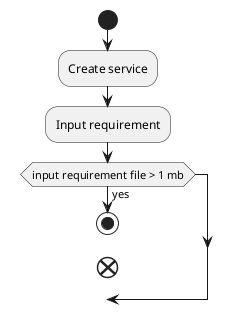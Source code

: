 @startuml

start
:Create service;
:Input requirement;
if(input requirement file > 1 mb) then (yes)
stop    

end
@enduml